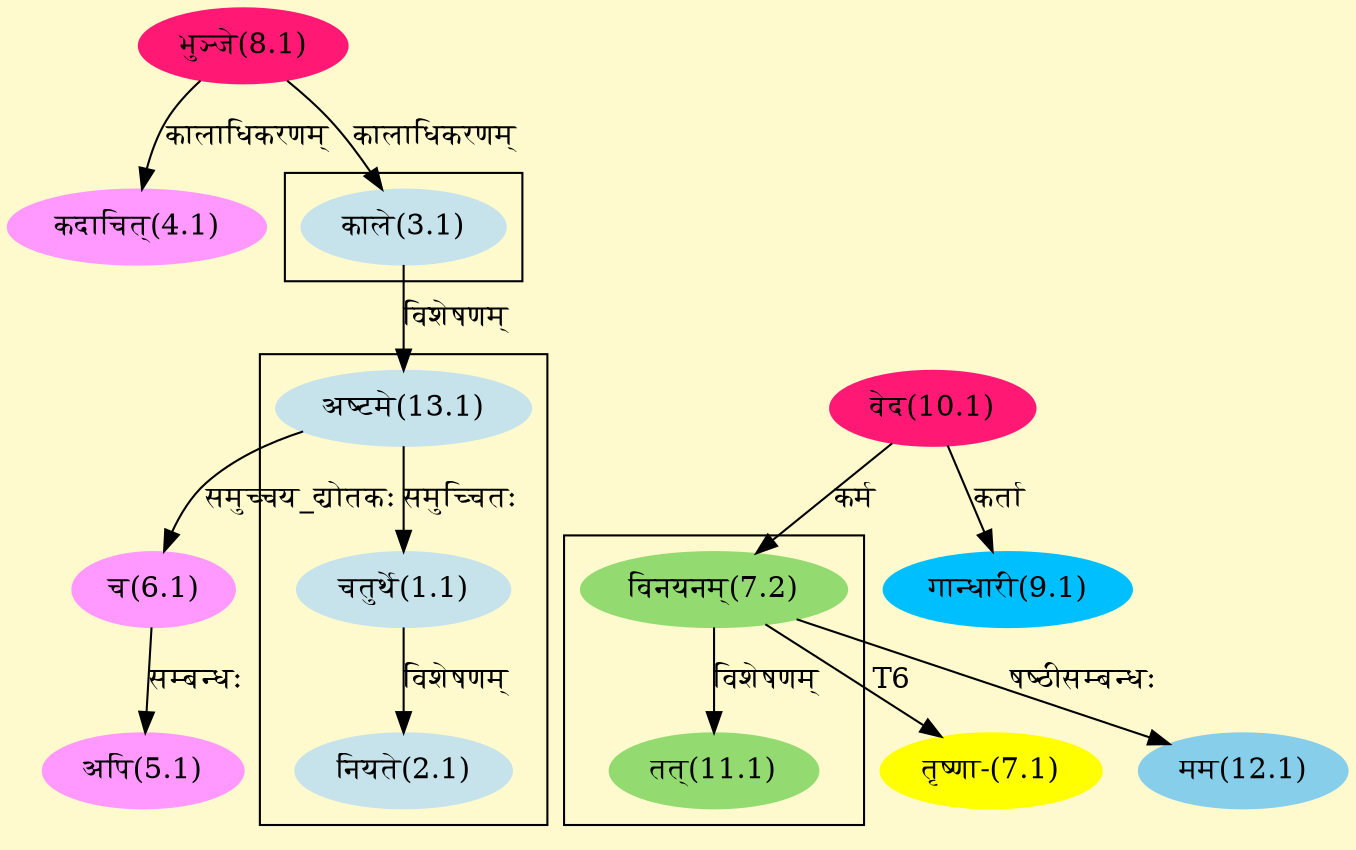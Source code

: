 digraph G{
rankdir=BT;
 compound=true;
 bgcolor="lemonchiffon1";

subgraph cluster_1{
Node1_1 [style=filled, color="#C6E2EB" label = "चतुर्थे(1.1)"]
Node13_1 [style=filled, color="#C6E2EB" label = "अष्टमे(13.1)"]
Node2_1 [style=filled, color="#C6E2EB" label = "नियते(2.1)"]

}

subgraph cluster_2{
Node11_1 [style=filled, color="#93DB70" label = "तत्(11.1)"]
Node7_2 [style=filled, color="#93DB70" label = "विनयनम्(7.2)"]

}

subgraph cluster_3{
Node13_1 [style=filled, color="#C6E2EB" label = "अष्टमे(13.1)"]
Node3_1 [style=filled, color="#C6E2EB" label = "काले(3.1)"]

}
Node3_1 [style=filled, color="#C6E2EB" label = "काले(3.1)"]
Node8_1 [style=filled, color="#FF1975" label = "भुञ्जे(8.1)"]
Node4_1 [style=filled, color="#FF99FF" label = "कदाचित्(4.1)"]
Node5_1 [style=filled, color="#FF99FF" label = "अपि(5.1)"]
Node6_1 [style=filled, color="#FF99FF" label = "च(6.1)"]
Node13_1 [style=filled, color="#C6E2EB" label = "अष्टमे(13.1)"]
Node7_1 [style=filled, color="#FFFF00" label = "तृष्णा-(7.1)"]
Node7_2 [style=filled, color="#93DB70" label = "विनयनम्(7.2)"]
Node10_1 [style=filled, color="#FF1975" label = "वेद(10.1)"]
Node9_1 [style=filled, color="#00BFFF" label = "गान्धारी(9.1)"]
Node [style=filled, color="" label = "()"]
Node12_1 [style=filled, color="#87CEEB" label = "मम(12.1)"]
/* Start of Relations section */

Node1_1 -> Node13_1 [  label="समुच्चितः"  dir="back" ]
Node2_1 -> Node1_1 [  label="विशेषणम्"  dir="back" ]
Node3_1 -> Node8_1 [  label="कालाधिकरणम्"  dir="back" ]
Node4_1 -> Node8_1 [  label="कालाधिकरणम्"  dir="back" ]
Node5_1 -> Node6_1 [  label="सम्बन्धः"  dir="back" ]
Node6_1 -> Node13_1 [  label="समुच्चय_द्योतकः"  dir="back" ]
Node7_1 -> Node7_2 [  label="T6"  dir="back" ]
Node7_2 -> Node10_1 [  label="कर्म"  dir="back" ]
Node9_1 -> Node10_1 [  label="कर्ता"  dir="back" ]
Node11_1 -> Node7_2 [  label="विशेषणम्"  dir="back" ]
Node12_1 -> Node7_2 [  label="षष्ठीसम्बन्धः"  dir="back" ]
Node13_1 -> Node3_1 [  label="विशेषणम्"  dir="back" ]
}
